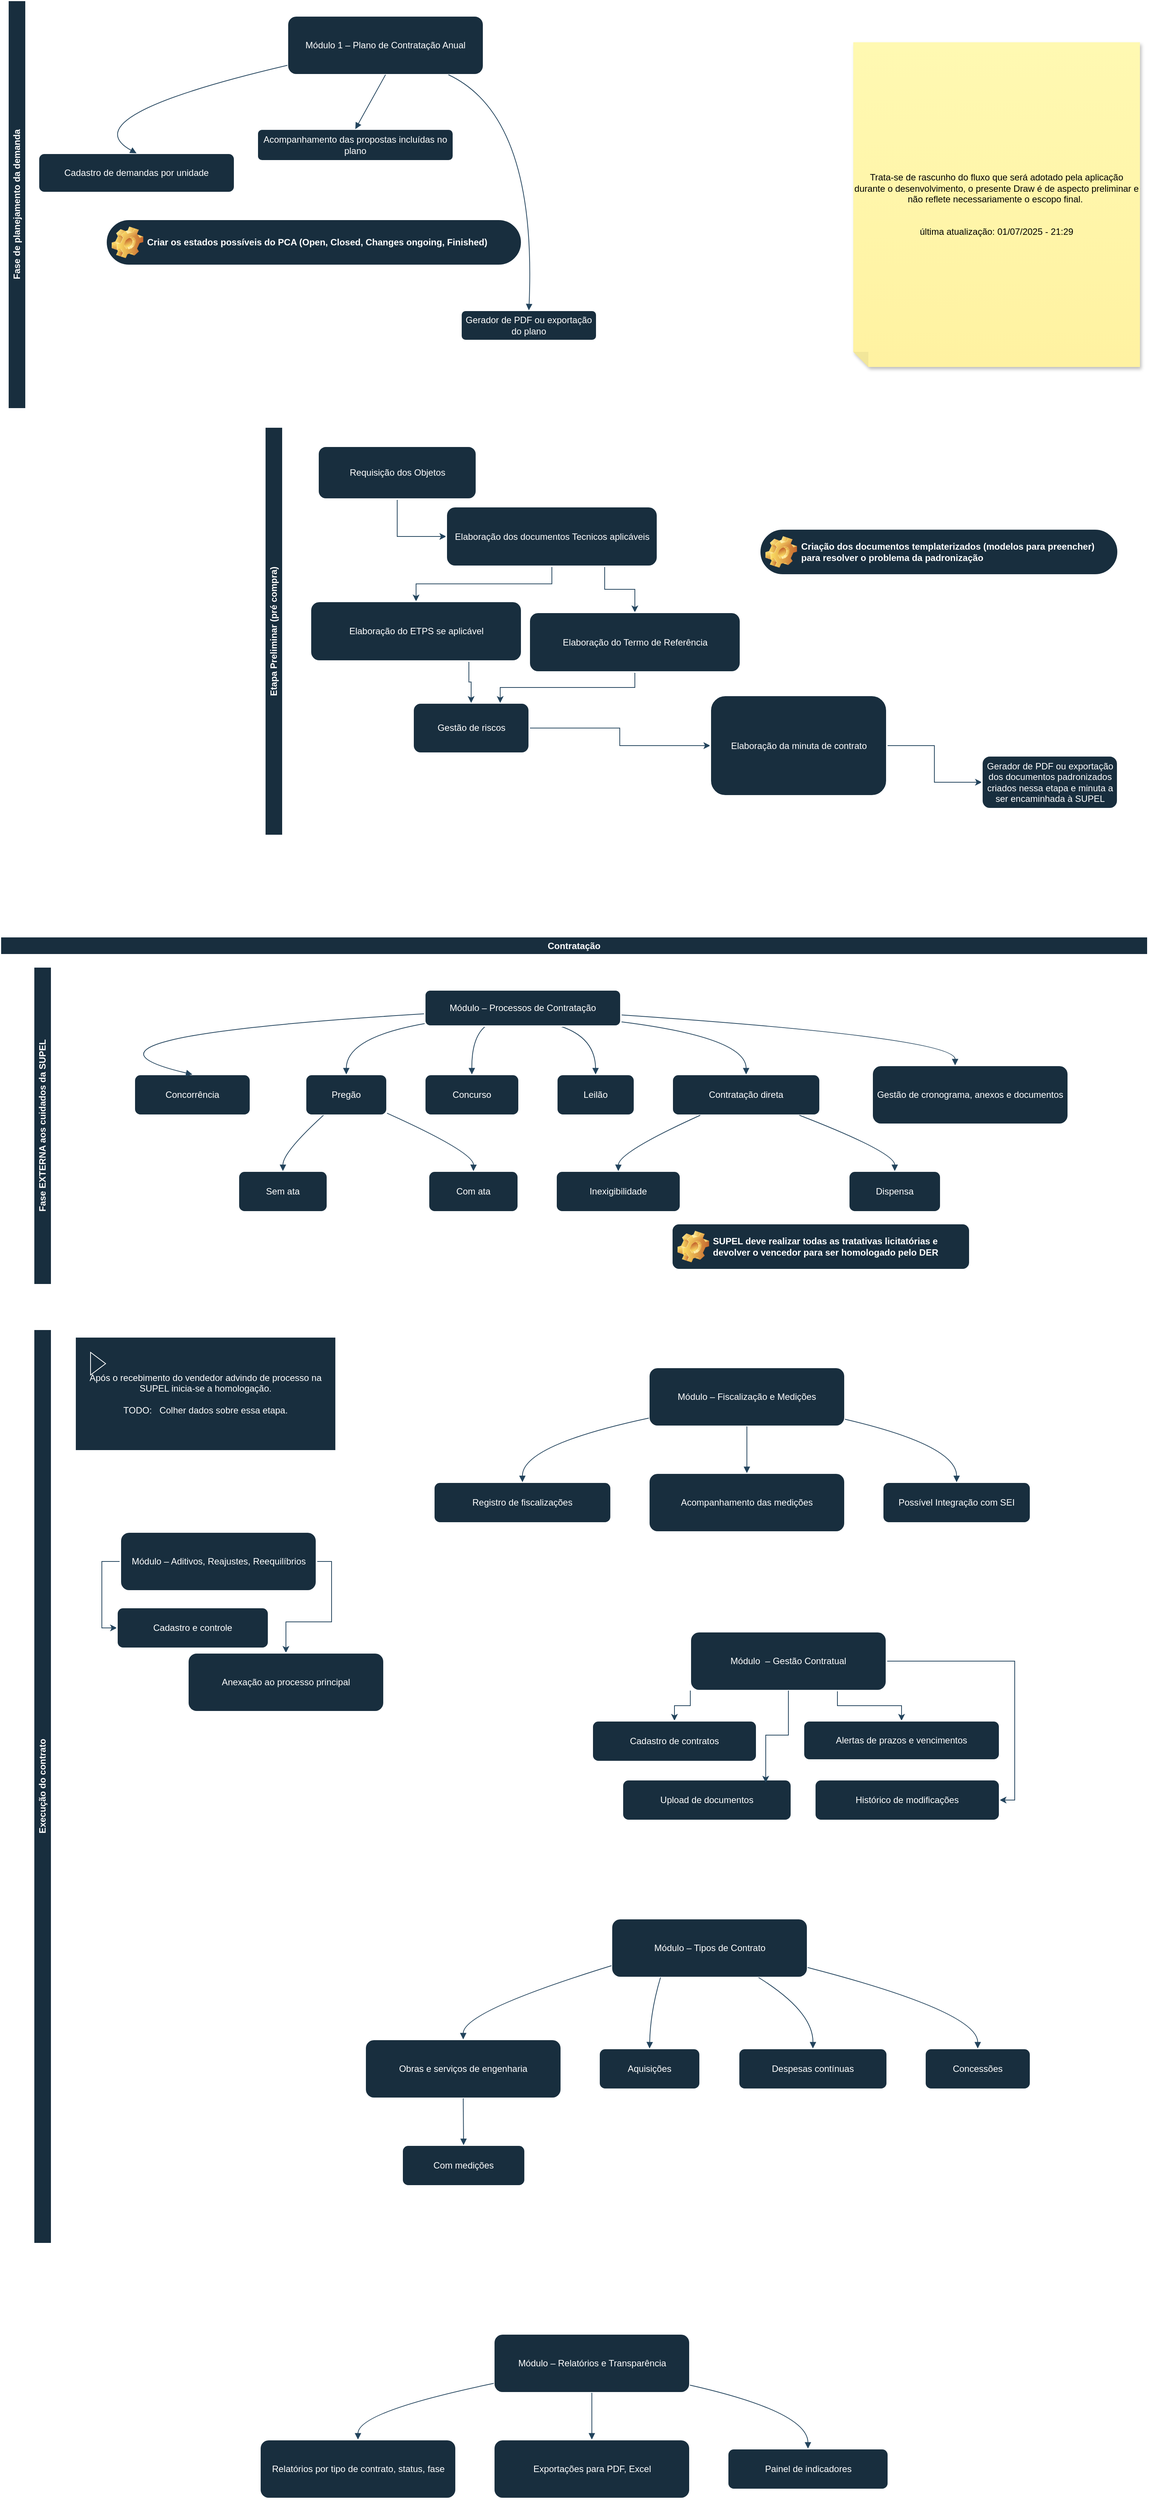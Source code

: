 <mxfile version="27.2.0">
  <diagram id="HcBuq5jWDBBeaZzb4dav" name="Página-1">
    <mxGraphModel dx="2718" dy="1019" grid="1" gridSize="10" guides="1" tooltips="1" connect="1" arrows="1" fold="1" page="1" pageScale="1" pageWidth="827" pageHeight="1169" math="0" shadow="0">
      <root>
        <mxCell id="0" />
        <mxCell id="1" parent="0" />
        <mxCell id="38" value="Módulo – Relatórios e Transparência" style="whiteSpace=wrap;strokeWidth=2;rounded=1;labelBackgroundColor=none;fillColor=#182E3E;strokeColor=#FFFFFF;fontColor=#FFFFFF;" parent="1" vertex="1">
          <mxGeometry x="-96.5" y="3110" width="260" height="78" as="geometry" />
        </mxCell>
        <mxCell id="39" value="Relatórios por tipo de contrato, status, fase" style="whiteSpace=wrap;strokeWidth=2;rounded=1;labelBackgroundColor=none;fillColor=#182E3E;strokeColor=#FFFFFF;fontColor=#FFFFFF;" parent="1" vertex="1">
          <mxGeometry x="-406.5" y="3250" width="260" height="78" as="geometry" />
        </mxCell>
        <mxCell id="40" value="Exportações para PDF, Excel" style="whiteSpace=wrap;strokeWidth=2;rounded=1;labelBackgroundColor=none;fillColor=#182E3E;strokeColor=#FFFFFF;fontColor=#FFFFFF;" parent="1" vertex="1">
          <mxGeometry x="-96.5" y="3250" width="260" height="78" as="geometry" />
        </mxCell>
        <mxCell id="41" value="Painel de indicadores" style="whiteSpace=wrap;strokeWidth=2;rounded=1;labelBackgroundColor=none;fillColor=#182E3E;strokeColor=#FFFFFF;fontColor=#FFFFFF;" parent="1" vertex="1">
          <mxGeometry x="213.5" y="3262" width="213" height="54" as="geometry" />
        </mxCell>
        <mxCell id="72" value="" style="curved=1;startArrow=none;endArrow=block;exitX=0;exitY=0.84;entryX=0.5;entryY=0;labelBackgroundColor=none;strokeColor=#23445D;fontColor=default;" parent="1" source="38" target="39" edge="1">
          <mxGeometry relative="1" as="geometry">
            <Array as="points">
              <mxPoint x="-276.5" y="3213" />
            </Array>
          </mxGeometry>
        </mxCell>
        <mxCell id="73" value="" style="curved=1;startArrow=none;endArrow=block;exitX=0.5;exitY=1;entryX=0.5;entryY=0;labelBackgroundColor=none;strokeColor=#23445D;fontColor=default;" parent="1" source="38" target="40" edge="1">
          <mxGeometry relative="1" as="geometry">
            <Array as="points" />
          </mxGeometry>
        </mxCell>
        <mxCell id="74" value="" style="curved=1;startArrow=none;endArrow=block;exitX=1;exitY=0.87;entryX=0.5;entryY=0;labelBackgroundColor=none;strokeColor=#23445D;fontColor=default;" parent="1" source="38" target="41" edge="1">
          <mxGeometry relative="1" as="geometry">
            <Array as="points">
              <mxPoint x="319.5" y="3213" />
            </Array>
          </mxGeometry>
        </mxCell>
        <mxCell id="HAM1l17IBcfT3V45FcVH-151" value="Fase de planejamento da demanda" style="swimlane;horizontal=0;whiteSpace=wrap;html=1;strokeColor=#FFFFFF;fontColor=#FFFFFF;fillColor=#182E3E;" parent="1" vertex="1">
          <mxGeometry x="-740" y="20" width="1167" height="540" as="geometry">
            <mxRectangle x="-250" y="20" width="40" height="220" as="alternateBounds" />
          </mxGeometry>
        </mxCell>
        <mxCell id="2" value="Módulo 1 – Plano de Contratação Anual" style="whiteSpace=wrap;strokeWidth=2;rounded=1;labelBackgroundColor=none;fillColor=#182E3E;strokeColor=#FFFFFF;fontColor=#FFFFFF;" parent="HAM1l17IBcfT3V45FcVH-151" vertex="1">
          <mxGeometry x="370" y="20" width="260" height="78" as="geometry" />
        </mxCell>
        <mxCell id="3" value="Cadastro de demandas por unidade" style="whiteSpace=wrap;strokeWidth=2;rounded=1;labelBackgroundColor=none;fillColor=#182E3E;strokeColor=#FFFFFF;fontColor=#FFFFFF;" parent="HAM1l17IBcfT3V45FcVH-151" vertex="1">
          <mxGeometry x="40" y="202" width="260" height="52" as="geometry" />
        </mxCell>
        <mxCell id="4" value="Acompanhamento das propostas incluídas no plano" style="whiteSpace=wrap;strokeWidth=2;rounded=1;labelBackgroundColor=none;fillColor=#182E3E;strokeColor=#FFFFFF;fontColor=#FFFFFF;" parent="HAM1l17IBcfT3V45FcVH-151" vertex="1">
          <mxGeometry x="330" y="170" width="260" height="42" as="geometry" />
        </mxCell>
        <mxCell id="5" value="Gerador de PDF ou exportação do plano" style="whiteSpace=wrap;strokeWidth=2;rounded=1;labelBackgroundColor=none;fillColor=#182E3E;strokeColor=#FFFFFF;fontColor=#FFFFFF;" parent="HAM1l17IBcfT3V45FcVH-151" vertex="1">
          <mxGeometry x="600" y="410" width="180" height="40" as="geometry" />
        </mxCell>
        <mxCell id="42" value="" style="curved=1;startArrow=none;endArrow=block;exitX=0;exitY=0.84;entryX=0.5;entryY=0;labelBackgroundColor=none;strokeColor=#23445D;fontColor=default;" parent="HAM1l17IBcfT3V45FcVH-151" source="2" target="3" edge="1">
          <mxGeometry relative="1" as="geometry">
            <Array as="points">
              <mxPoint x="81" y="153" />
            </Array>
          </mxGeometry>
        </mxCell>
        <mxCell id="43" value="" style="curved=1;startArrow=none;endArrow=block;exitX=0.5;exitY=1;entryX=0.5;entryY=0;labelBackgroundColor=none;strokeColor=#23445D;fontColor=default;" parent="HAM1l17IBcfT3V45FcVH-151" source="2" target="4" edge="1">
          <mxGeometry relative="1" as="geometry">
            <Array as="points" />
          </mxGeometry>
        </mxCell>
        <mxCell id="44" value="" style="curved=1;startArrow=none;endArrow=block;entryX=0.5;entryY=0;labelBackgroundColor=none;strokeColor=#23445D;fontColor=default;" parent="HAM1l17IBcfT3V45FcVH-151" source="2" target="5" edge="1">
          <mxGeometry relative="1" as="geometry">
            <Array as="points">
              <mxPoint x="701" y="153" />
            </Array>
          </mxGeometry>
        </mxCell>
        <mxCell id="HAM1l17IBcfT3V45FcVH-146" value="Criar os estados&amp;nbsp;&lt;span style=&quot;background-color: transparent; color: light-dark(rgb(255, 255, 255), rgb(18, 18, 18));&quot;&gt;possíveis do PCA (Open, Closed, Changes ongoing, Finished)&lt;/span&gt;" style="label;whiteSpace=wrap;html=1;image=img/clipart/Gear_128x128.png;strokeColor=#FFFFFF;fontColor=#FFFFFF;fillColor=#182E3E;arcSize=50;" parent="HAM1l17IBcfT3V45FcVH-151" vertex="1">
          <mxGeometry x="130" y="290" width="550" height="60" as="geometry" />
        </mxCell>
        <mxCell id="HAM1l17IBcfT3V45FcVH-152" value="Etapa Preliminar (pré compra)" style="swimlane;horizontal=0;whiteSpace=wrap;html=1;strokeColor=#FFFFFF;fontColor=#FFFFFF;fillColor=#182E3E;" parent="1" vertex="1">
          <mxGeometry x="-399.5" y="585" width="1170" height="540" as="geometry" />
        </mxCell>
        <mxCell id="HAM1l17IBcfT3V45FcVH-153" value="Criação dos documentos templaterizados (modelos para preencher)&lt;br&gt;para resolver o problema da padronização" style="label;whiteSpace=wrap;html=1;image=img/clipart/Gear_128x128.png;strokeColor=#FFFFFF;fontColor=#FFFFFF;fillColor=#182E3E;arcSize=50;" parent="HAM1l17IBcfT3V45FcVH-152" vertex="1">
          <mxGeometry x="656" y="135" width="474" height="60" as="geometry" />
        </mxCell>
        <mxCell id="HAM1l17IBcfT3V45FcVH-159" style="edgeStyle=orthogonalEdgeStyle;rounded=0;orthogonalLoop=1;jettySize=auto;html=1;entryX=0;entryY=0.5;entryDx=0;entryDy=0;strokeColor=#23445D;" parent="HAM1l17IBcfT3V45FcVH-152" source="HAM1l17IBcfT3V45FcVH-157" target="HAM1l17IBcfT3V45FcVH-155" edge="1">
          <mxGeometry relative="1" as="geometry" />
        </mxCell>
        <mxCell id="HAM1l17IBcfT3V45FcVH-157" value="Requisição dos Objetos" style="whiteSpace=wrap;strokeWidth=2;rounded=1;labelBackgroundColor=none;fillColor=#182E3E;strokeColor=#FFFFFF;fontColor=#FFFFFF;" parent="HAM1l17IBcfT3V45FcVH-152" vertex="1">
          <mxGeometry x="70" y="25" width="210" height="70" as="geometry" />
        </mxCell>
        <mxCell id="HAM1l17IBcfT3V45FcVH-167" style="edgeStyle=orthogonalEdgeStyle;rounded=0;orthogonalLoop=1;jettySize=auto;html=1;strokeColor=#23445D;" parent="HAM1l17IBcfT3V45FcVH-152" source="HAM1l17IBcfT3V45FcVH-156" target="HAM1l17IBcfT3V45FcVH-162" edge="1">
          <mxGeometry relative="1" as="geometry" />
        </mxCell>
        <mxCell id="HAM1l17IBcfT3V45FcVH-156" value="Gestão de riscos" style="whiteSpace=wrap;strokeWidth=2;rounded=1;labelBackgroundColor=none;fillColor=#182E3E;strokeColor=#FFFFFF;fontColor=#FFFFFF;" parent="HAM1l17IBcfT3V45FcVH-152" vertex="1">
          <mxGeometry x="196" y="365" width="154" height="66.5" as="geometry" />
        </mxCell>
        <mxCell id="HAM1l17IBcfT3V45FcVH-161" style="edgeStyle=orthogonalEdgeStyle;rounded=0;orthogonalLoop=1;jettySize=auto;html=1;entryX=0.5;entryY=0;entryDx=0;entryDy=0;strokeColor=#23445D;" parent="HAM1l17IBcfT3V45FcVH-152" source="HAM1l17IBcfT3V45FcVH-155" target="HAM1l17IBcfT3V45FcVH-160" edge="1">
          <mxGeometry relative="1" as="geometry" />
        </mxCell>
        <mxCell id="HAM1l17IBcfT3V45FcVH-164" style="edgeStyle=orthogonalEdgeStyle;rounded=0;orthogonalLoop=1;jettySize=auto;html=1;exitX=0.75;exitY=1;exitDx=0;exitDy=0;strokeColor=#23445D;" parent="HAM1l17IBcfT3V45FcVH-152" source="HAM1l17IBcfT3V45FcVH-155" target="HAM1l17IBcfT3V45FcVH-163" edge="1">
          <mxGeometry relative="1" as="geometry" />
        </mxCell>
        <mxCell id="HAM1l17IBcfT3V45FcVH-155" value="Elaboração dos documentos Tecnicos aplicáveis" style="whiteSpace=wrap;strokeWidth=2;rounded=1;labelBackgroundColor=none;fillColor=#182E3E;strokeColor=#FFFFFF;fontColor=#FFFFFF;" parent="HAM1l17IBcfT3V45FcVH-152" vertex="1">
          <mxGeometry x="240" y="105" width="280" height="79" as="geometry" />
        </mxCell>
        <mxCell id="HAM1l17IBcfT3V45FcVH-165" style="edgeStyle=orthogonalEdgeStyle;rounded=0;orthogonalLoop=1;jettySize=auto;html=1;exitX=0.75;exitY=1;exitDx=0;exitDy=0;strokeColor=#23445D;entryX=0.5;entryY=0;entryDx=0;entryDy=0;" parent="HAM1l17IBcfT3V45FcVH-152" source="HAM1l17IBcfT3V45FcVH-160" target="HAM1l17IBcfT3V45FcVH-156" edge="1">
          <mxGeometry relative="1" as="geometry" />
        </mxCell>
        <mxCell id="HAM1l17IBcfT3V45FcVH-160" value="Elaboração do ETPS se aplicável" style="whiteSpace=wrap;strokeWidth=2;rounded=1;labelBackgroundColor=none;fillColor=#182E3E;strokeColor=#FFFFFF;fontColor=#FFFFFF;" parent="HAM1l17IBcfT3V45FcVH-152" vertex="1">
          <mxGeometry x="60" y="230.5" width="280" height="79" as="geometry" />
        </mxCell>
        <mxCell id="HAM1l17IBcfT3V45FcVH-169" style="edgeStyle=orthogonalEdgeStyle;rounded=0;orthogonalLoop=1;jettySize=auto;html=1;strokeColor=#23445D;" parent="HAM1l17IBcfT3V45FcVH-152" source="HAM1l17IBcfT3V45FcVH-162" target="HAM1l17IBcfT3V45FcVH-168" edge="1">
          <mxGeometry relative="1" as="geometry" />
        </mxCell>
        <mxCell id="HAM1l17IBcfT3V45FcVH-162" value="Elaboração da minuta de contrato" style="whiteSpace=wrap;strokeWidth=2;rounded=1;labelBackgroundColor=none;fillColor=#182E3E;strokeColor=#FFFFFF;fontColor=#FFFFFF;" parent="HAM1l17IBcfT3V45FcVH-152" vertex="1">
          <mxGeometry x="590" y="355" width="234" height="133" as="geometry" />
        </mxCell>
        <mxCell id="HAM1l17IBcfT3V45FcVH-166" style="edgeStyle=orthogonalEdgeStyle;rounded=0;orthogonalLoop=1;jettySize=auto;html=1;exitX=0.5;exitY=1;exitDx=0;exitDy=0;strokeColor=#23445D;entryX=0.75;entryY=0;entryDx=0;entryDy=0;" parent="HAM1l17IBcfT3V45FcVH-152" source="HAM1l17IBcfT3V45FcVH-163" target="HAM1l17IBcfT3V45FcVH-156" edge="1">
          <mxGeometry relative="1" as="geometry">
            <mxPoint x="400" y="420" as="targetPoint" />
          </mxGeometry>
        </mxCell>
        <mxCell id="HAM1l17IBcfT3V45FcVH-163" value="Elaboração do Termo de Referência" style="whiteSpace=wrap;strokeWidth=2;rounded=1;labelBackgroundColor=none;fillColor=#182E3E;strokeColor=#FFFFFF;fontColor=#FFFFFF;" parent="HAM1l17IBcfT3V45FcVH-152" vertex="1">
          <mxGeometry x="350" y="245" width="280" height="79" as="geometry" />
        </mxCell>
        <mxCell id="HAM1l17IBcfT3V45FcVH-168" value="Gerador de PDF ou exportação dos documentos padronizados criados nessa etapa e minuta a ser encaminhada à SUPEL" style="whiteSpace=wrap;strokeWidth=2;rounded=1;labelBackgroundColor=none;fillColor=#182E3E;strokeColor=#FFFFFF;fontColor=#FFFFFF;" parent="HAM1l17IBcfT3V45FcVH-152" vertex="1">
          <mxGeometry x="950" y="435" width="180" height="70" as="geometry" />
        </mxCell>
        <mxCell id="uAvnOAVexBLQ8HgYREnK-74" value="Contratação" style="swimlane;whiteSpace=wrap;html=1;strokeColor=#FFFFFF;fontColor=#FFFFFF;fillColor=#182E3E;" vertex="1" parent="1">
          <mxGeometry x="-750" y="1260" width="1520" height="1730" as="geometry" />
        </mxCell>
        <mxCell id="HAM1l17IBcfT3V45FcVH-170" value="Fase EXTERNA aos cuidados da SUPEL" style="swimlane;horizontal=0;whiteSpace=wrap;html=1;strokeColor=#FFFFFF;fontColor=#FFFFFF;fillColor=#182E3E;" parent="uAvnOAVexBLQ8HgYREnK-74" vertex="1">
          <mxGeometry x="44" y="40" width="1406.5" height="420" as="geometry" />
        </mxCell>
        <mxCell id="HAM1l17IBcfT3V45FcVH-120" value="Gestão de cronograma, anexos e documentos" style="whiteSpace=wrap;strokeWidth=2;rounded=1;labelBackgroundColor=none;fillColor=#182E3E;strokeColor=#FFFFFF;fontColor=#FFFFFF;" parent="HAM1l17IBcfT3V45FcVH-170" vertex="1">
          <mxGeometry x="1111" y="130" width="260" height="78" as="geometry" />
        </mxCell>
        <mxCell id="HAM1l17IBcfT3V45FcVH-121" value="Concorrência" style="whiteSpace=wrap;strokeWidth=2;rounded=1;labelBackgroundColor=none;fillColor=#182E3E;strokeColor=#FFFFFF;fontColor=#FFFFFF;" parent="HAM1l17IBcfT3V45FcVH-170" vertex="1">
          <mxGeometry x="133" y="142" width="154" height="54" as="geometry" />
        </mxCell>
        <mxCell id="HAM1l17IBcfT3V45FcVH-123" value="Pregão" style="whiteSpace=wrap;strokeWidth=2;rounded=1;labelBackgroundColor=none;fillColor=#182E3E;strokeColor=#FFFFFF;fontColor=#FFFFFF;" parent="HAM1l17IBcfT3V45FcVH-170" vertex="1">
          <mxGeometry x="360" y="142" width="108" height="54" as="geometry" />
        </mxCell>
        <mxCell id="HAM1l17IBcfT3V45FcVH-124" value="Sem ata" style="whiteSpace=wrap;strokeWidth=2;rounded=1;labelBackgroundColor=none;fillColor=#182E3E;strokeColor=#FFFFFF;fontColor=#FFFFFF;" parent="HAM1l17IBcfT3V45FcVH-170" vertex="1">
          <mxGeometry x="271" y="270" width="118" height="54" as="geometry" />
        </mxCell>
        <mxCell id="HAM1l17IBcfT3V45FcVH-125" value="Com ata" style="whiteSpace=wrap;strokeWidth=2;rounded=1;labelBackgroundColor=none;fillColor=#182E3E;strokeColor=#FFFFFF;fontColor=#FFFFFF;" parent="HAM1l17IBcfT3V45FcVH-170" vertex="1">
          <mxGeometry x="523" y="270" width="119" height="54" as="geometry" />
        </mxCell>
        <mxCell id="HAM1l17IBcfT3V45FcVH-126" value="Concurso" style="whiteSpace=wrap;strokeWidth=2;rounded=1;labelBackgroundColor=none;fillColor=#182E3E;strokeColor=#FFFFFF;fontColor=#FFFFFF;" parent="HAM1l17IBcfT3V45FcVH-170" vertex="1">
          <mxGeometry x="518" y="142" width="125" height="54" as="geometry" />
        </mxCell>
        <mxCell id="HAM1l17IBcfT3V45FcVH-127" value="Leilão" style="whiteSpace=wrap;strokeWidth=2;rounded=1;labelBackgroundColor=none;fillColor=#182E3E;strokeColor=#FFFFFF;fontColor=#FFFFFF;" parent="HAM1l17IBcfT3V45FcVH-170" vertex="1">
          <mxGeometry x="693" y="142" width="103" height="54" as="geometry" />
        </mxCell>
        <mxCell id="HAM1l17IBcfT3V45FcVH-128" value="Contratação direta" style="whiteSpace=wrap;strokeWidth=2;rounded=1;labelBackgroundColor=none;fillColor=#182E3E;strokeColor=#FFFFFF;fontColor=#FFFFFF;" parent="HAM1l17IBcfT3V45FcVH-170" vertex="1">
          <mxGeometry x="846" y="142" width="196" height="54" as="geometry" />
        </mxCell>
        <mxCell id="HAM1l17IBcfT3V45FcVH-129" value="Inexigibilidade" style="whiteSpace=wrap;strokeWidth=2;rounded=1;labelBackgroundColor=none;fillColor=#182E3E;strokeColor=#FFFFFF;fontColor=#FFFFFF;" parent="HAM1l17IBcfT3V45FcVH-170" vertex="1">
          <mxGeometry x="692" y="270" width="165" height="54" as="geometry" />
        </mxCell>
        <mxCell id="HAM1l17IBcfT3V45FcVH-130" value="Dispensa" style="whiteSpace=wrap;strokeWidth=2;rounded=1;labelBackgroundColor=none;fillColor=#182E3E;strokeColor=#FFFFFF;fontColor=#FFFFFF;" parent="HAM1l17IBcfT3V45FcVH-170" vertex="1">
          <mxGeometry x="1080" y="270" width="122" height="54" as="geometry" />
        </mxCell>
        <mxCell id="HAM1l17IBcfT3V45FcVH-131" value="" style="curved=1;startArrow=none;endArrow=block;exitX=0;exitY=0.66;entryX=0.5;entryY=0;labelBackgroundColor=none;strokeColor=#23445D;fontColor=default;" parent="HAM1l17IBcfT3V45FcVH-170" source="HAM1l17IBcfT3V45FcVH-142" target="HAM1l17IBcfT3V45FcVH-121" edge="1">
          <mxGeometry relative="1" as="geometry">
            <Array as="points">
              <mxPoint y="93" />
            </Array>
          </mxGeometry>
        </mxCell>
        <mxCell id="HAM1l17IBcfT3V45FcVH-133" value="" style="curved=1;startArrow=none;endArrow=block;exitX=0;exitY=0.93;entryX=0.5;entryY=0;labelBackgroundColor=none;strokeColor=#23445D;fontColor=default;" parent="HAM1l17IBcfT3V45FcVH-170" source="HAM1l17IBcfT3V45FcVH-142" target="HAM1l17IBcfT3V45FcVH-123" edge="1">
          <mxGeometry relative="1" as="geometry">
            <Array as="points">
              <mxPoint x="414" y="93" />
            </Array>
          </mxGeometry>
        </mxCell>
        <mxCell id="HAM1l17IBcfT3V45FcVH-134" value="" style="curved=1;startArrow=none;endArrow=block;exitX=0.22;exitY=1;entryX=0.5;entryY=0;labelBackgroundColor=none;strokeColor=#23445D;fontColor=default;" parent="HAM1l17IBcfT3V45FcVH-170" source="HAM1l17IBcfT3V45FcVH-123" target="HAM1l17IBcfT3V45FcVH-124" edge="1">
          <mxGeometry relative="1" as="geometry">
            <Array as="points">
              <mxPoint x="330" y="245" />
            </Array>
          </mxGeometry>
        </mxCell>
        <mxCell id="HAM1l17IBcfT3V45FcVH-135" value="" style="curved=1;startArrow=none;endArrow=block;exitX=1;exitY=0.95;entryX=0.5;entryY=0;labelBackgroundColor=none;strokeColor=#23445D;fontColor=default;" parent="HAM1l17IBcfT3V45FcVH-170" source="HAM1l17IBcfT3V45FcVH-123" target="HAM1l17IBcfT3V45FcVH-125" edge="1">
          <mxGeometry relative="1" as="geometry">
            <Array as="points">
              <mxPoint x="583" y="245" />
            </Array>
          </mxGeometry>
        </mxCell>
        <mxCell id="HAM1l17IBcfT3V45FcVH-136" value="" style="curved=1;startArrow=none;endArrow=block;exitX=0.31;exitY=1;entryX=0.5;entryY=0;labelBackgroundColor=none;strokeColor=#23445D;fontColor=default;" parent="HAM1l17IBcfT3V45FcVH-170" source="HAM1l17IBcfT3V45FcVH-142" target="HAM1l17IBcfT3V45FcVH-126" edge="1">
          <mxGeometry relative="1" as="geometry">
            <Array as="points">
              <mxPoint x="580" y="93" />
            </Array>
          </mxGeometry>
        </mxCell>
        <mxCell id="HAM1l17IBcfT3V45FcVH-137" value="" style="curved=1;startArrow=none;endArrow=block;exitX=0.69;exitY=1;entryX=0.5;entryY=0;labelBackgroundColor=none;strokeColor=#23445D;fontColor=default;" parent="HAM1l17IBcfT3V45FcVH-170" source="HAM1l17IBcfT3V45FcVH-142" target="HAM1l17IBcfT3V45FcVH-127" edge="1">
          <mxGeometry relative="1" as="geometry">
            <Array as="points">
              <mxPoint x="744" y="93" />
            </Array>
          </mxGeometry>
        </mxCell>
        <mxCell id="HAM1l17IBcfT3V45FcVH-138" value="" style="curved=1;startArrow=none;endArrow=block;exitX=1;exitY=0.88;entryX=0.5;entryY=0;labelBackgroundColor=none;strokeColor=#23445D;fontColor=default;" parent="HAM1l17IBcfT3V45FcVH-170" source="HAM1l17IBcfT3V45FcVH-142" target="HAM1l17IBcfT3V45FcVH-128" edge="1">
          <mxGeometry relative="1" as="geometry">
            <Array as="points">
              <mxPoint x="944" y="93" />
            </Array>
          </mxGeometry>
        </mxCell>
        <mxCell id="HAM1l17IBcfT3V45FcVH-139" value="" style="curved=1;startArrow=none;endArrow=block;exitX=0.19;exitY=1;entryX=0.5;entryY=0;labelBackgroundColor=none;strokeColor=#23445D;fontColor=default;" parent="HAM1l17IBcfT3V45FcVH-170" source="HAM1l17IBcfT3V45FcVH-128" target="HAM1l17IBcfT3V45FcVH-129" edge="1">
          <mxGeometry relative="1" as="geometry">
            <Array as="points">
              <mxPoint x="775" y="245" />
            </Array>
          </mxGeometry>
        </mxCell>
        <mxCell id="HAM1l17IBcfT3V45FcVH-140" value="" style="curved=1;startArrow=none;endArrow=block;exitX=0.86;exitY=1;entryX=0.5;entryY=0;labelBackgroundColor=none;strokeColor=#23445D;fontColor=default;" parent="HAM1l17IBcfT3V45FcVH-170" source="HAM1l17IBcfT3V45FcVH-128" target="HAM1l17IBcfT3V45FcVH-130" edge="1">
          <mxGeometry relative="1" as="geometry">
            <Array as="points">
              <mxPoint x="1141" y="245" />
            </Array>
          </mxGeometry>
        </mxCell>
        <mxCell id="HAM1l17IBcfT3V45FcVH-141" value="" style="curved=1;startArrow=none;endArrow=block;exitX=1;exitY=0.69;entryX=0.5;entryY=0;labelBackgroundColor=none;strokeColor=#23445D;fontColor=default;" parent="HAM1l17IBcfT3V45FcVH-170" source="HAM1l17IBcfT3V45FcVH-142" edge="1">
          <mxGeometry relative="1" as="geometry">
            <Array as="points">
              <mxPoint x="1221" y="93" />
            </Array>
            <mxPoint x="1221" y="130" as="targetPoint" />
          </mxGeometry>
        </mxCell>
        <mxCell id="HAM1l17IBcfT3V45FcVH-142" value="Módulo – Processos de Contratação" style="whiteSpace=wrap;strokeWidth=2;rounded=1;labelBackgroundColor=none;fillColor=#182E3E;strokeColor=#FFFFFF;fontColor=#FFFFFF;" parent="HAM1l17IBcfT3V45FcVH-170" vertex="1">
          <mxGeometry x="518" y="30" width="260" height="48" as="geometry" />
        </mxCell>
        <mxCell id="uAvnOAVexBLQ8HgYREnK-83" value="SUPEL deve realizar todas as tratativas licitatórias e devolver o vencedor para ser homologado pelo DER" style="label;whiteSpace=wrap;html=1;image=img/clipart/Gear_128x128.png;strokeColor=#FFFFFF;fontColor=#FFFFFF;fillColor=#182E3E;" vertex="1" parent="HAM1l17IBcfT3V45FcVH-170">
          <mxGeometry x="846" y="340" width="394" height="60" as="geometry" />
        </mxCell>
        <mxCell id="uAvnOAVexBLQ8HgYREnK-75" value="Execução do contrato" style="swimlane;horizontal=0;whiteSpace=wrap;html=1;strokeColor=#FFFFFF;fontColor=#FFFFFF;fillColor=#182E3E;" vertex="1" parent="uAvnOAVexBLQ8HgYREnK-74">
          <mxGeometry x="44" y="520" width="1330" height="1210" as="geometry" />
        </mxCell>
        <mxCell id="uAvnOAVexBLQ8HgYREnK-76" style="edgeStyle=orthogonalEdgeStyle;rounded=0;orthogonalLoop=1;jettySize=auto;html=1;exitX=0;exitY=1;exitDx=0;exitDy=0;entryX=0.5;entryY=0;entryDx=0;entryDy=0;strokeColor=#23445D;" edge="1" parent="uAvnOAVexBLQ8HgYREnK-75" source="25" target="26">
          <mxGeometry relative="1" as="geometry" />
        </mxCell>
        <mxCell id="uAvnOAVexBLQ8HgYREnK-79" style="edgeStyle=orthogonalEdgeStyle;rounded=0;orthogonalLoop=1;jettySize=auto;html=1;exitX=0.75;exitY=1;exitDx=0;exitDy=0;strokeColor=#23445D;" edge="1" parent="uAvnOAVexBLQ8HgYREnK-75" source="25" target="28">
          <mxGeometry relative="1" as="geometry" />
        </mxCell>
        <mxCell id="uAvnOAVexBLQ8HgYREnK-80" style="edgeStyle=orthogonalEdgeStyle;rounded=0;orthogonalLoop=1;jettySize=auto;html=1;exitX=1;exitY=0.5;exitDx=0;exitDy=0;entryX=1;entryY=0.5;entryDx=0;entryDy=0;strokeColor=#23445D;" edge="1" parent="uAvnOAVexBLQ8HgYREnK-75" source="25" target="29">
          <mxGeometry relative="1" as="geometry" />
        </mxCell>
        <mxCell id="25" value="Módulo  – Gestão Contratual" style="whiteSpace=wrap;strokeWidth=2;rounded=1;labelBackgroundColor=none;fillColor=#182E3E;strokeColor=#FFFFFF;fontColor=#FFFFFF;" parent="uAvnOAVexBLQ8HgYREnK-75" vertex="1">
          <mxGeometry x="870" y="400" width="260" height="78" as="geometry" />
        </mxCell>
        <mxCell id="26" value="Cadastro de contratos" style="whiteSpace=wrap;strokeWidth=2;rounded=1;labelBackgroundColor=none;fillColor=#182E3E;strokeColor=#FFFFFF;fontColor=#FFFFFF;" parent="uAvnOAVexBLQ8HgYREnK-75" vertex="1">
          <mxGeometry x="740" y="518" width="218" height="54" as="geometry" />
        </mxCell>
        <mxCell id="27" value="Upload de documentos" style="whiteSpace=wrap;strokeWidth=2;rounded=1;labelBackgroundColor=none;fillColor=#182E3E;strokeColor=#FFFFFF;fontColor=#FFFFFF;" parent="uAvnOAVexBLQ8HgYREnK-75" vertex="1">
          <mxGeometry x="780" y="596" width="224" height="54" as="geometry" />
        </mxCell>
        <mxCell id="28" value="Alertas de prazos e vencimentos" style="whiteSpace=wrap;strokeWidth=2;rounded=1;labelBackgroundColor=none;fillColor=#182E3E;strokeColor=#FFFFFF;fontColor=#FFFFFF;" parent="uAvnOAVexBLQ8HgYREnK-75" vertex="1">
          <mxGeometry x="1020" y="518" width="260" height="52" as="geometry" />
        </mxCell>
        <mxCell id="29" value="Histórico de modificações" style="whiteSpace=wrap;strokeWidth=2;rounded=1;labelBackgroundColor=none;fillColor=#182E3E;strokeColor=#FFFFFF;fontColor=#FFFFFF;" parent="uAvnOAVexBLQ8HgYREnK-75" vertex="1">
          <mxGeometry x="1035" y="596" width="245" height="54" as="geometry" />
        </mxCell>
        <mxCell id="uAvnOAVexBLQ8HgYREnK-78" style="edgeStyle=orthogonalEdgeStyle;rounded=0;orthogonalLoop=1;jettySize=auto;html=1;exitX=0.5;exitY=1;exitDx=0;exitDy=0;entryX=0.848;entryY=0.074;entryDx=0;entryDy=0;entryPerimeter=0;strokeColor=#23445D;" edge="1" parent="uAvnOAVexBLQ8HgYREnK-75" source="25" target="27">
          <mxGeometry relative="1" as="geometry" />
        </mxCell>
        <mxCell id="30" value="Módulo – Fiscalização e Medições" style="whiteSpace=wrap;strokeWidth=2;rounded=1;labelBackgroundColor=none;fillColor=#182E3E;strokeColor=#FFFFFF;fontColor=#FFFFFF;" parent="uAvnOAVexBLQ8HgYREnK-75" vertex="1">
          <mxGeometry x="815" y="50" width="260" height="78" as="geometry" />
        </mxCell>
        <mxCell id="31" value="Registro de fiscalizações" style="whiteSpace=wrap;strokeWidth=2;rounded=1;labelBackgroundColor=none;fillColor=#182E3E;strokeColor=#FFFFFF;fontColor=#FFFFFF;" parent="uAvnOAVexBLQ8HgYREnK-75" vertex="1">
          <mxGeometry x="530" y="202" width="235" height="54" as="geometry" />
        </mxCell>
        <mxCell id="32" value="Acompanhamento das medições" style="whiteSpace=wrap;strokeWidth=2;rounded=1;labelBackgroundColor=none;fillColor=#182E3E;strokeColor=#FFFFFF;fontColor=#FFFFFF;" parent="uAvnOAVexBLQ8HgYREnK-75" vertex="1">
          <mxGeometry x="815" y="190" width="260" height="78" as="geometry" />
        </mxCell>
        <mxCell id="33" value="Possível Integração com SEI" style="whiteSpace=wrap;strokeWidth=2;rounded=1;labelBackgroundColor=none;fillColor=#182E3E;strokeColor=#FFFFFF;fontColor=#FFFFFF;" parent="uAvnOAVexBLQ8HgYREnK-75" vertex="1">
          <mxGeometry x="1125" y="202" width="196" height="54" as="geometry" />
        </mxCell>
        <mxCell id="66" value="" style="curved=1;startArrow=none;endArrow=block;exitX=0;exitY=0.86;entryX=0.5;entryY=0;labelBackgroundColor=none;strokeColor=#23445D;fontColor=default;" parent="uAvnOAVexBLQ8HgYREnK-75" source="30" target="31" edge="1">
          <mxGeometry relative="1" as="geometry">
            <Array as="points">
              <mxPoint x="647" y="153" />
            </Array>
          </mxGeometry>
        </mxCell>
        <mxCell id="67" value="" style="curved=1;startArrow=none;endArrow=block;exitX=0.5;exitY=1;entryX=0.5;entryY=0;labelBackgroundColor=none;strokeColor=#23445D;fontColor=default;" parent="uAvnOAVexBLQ8HgYREnK-75" source="30" target="32" edge="1">
          <mxGeometry relative="1" as="geometry">
            <Array as="points" />
          </mxGeometry>
        </mxCell>
        <mxCell id="68" value="" style="curved=1;startArrow=none;endArrow=block;exitX=1;exitY=0.88;entryX=0.5;entryY=0;labelBackgroundColor=none;strokeColor=#23445D;fontColor=default;" parent="uAvnOAVexBLQ8HgYREnK-75" source="30" target="33" edge="1">
          <mxGeometry relative="1" as="geometry">
            <Array as="points">
              <mxPoint x="1223" y="153" />
            </Array>
          </mxGeometry>
        </mxCell>
        <mxCell id="uAvnOAVexBLQ8HgYREnK-81" style="edgeStyle=orthogonalEdgeStyle;rounded=0;orthogonalLoop=1;jettySize=auto;html=1;exitX=0;exitY=0.5;exitDx=0;exitDy=0;entryX=0;entryY=0.5;entryDx=0;entryDy=0;strokeColor=#23445D;" edge="1" parent="uAvnOAVexBLQ8HgYREnK-75" source="34" target="35">
          <mxGeometry relative="1" as="geometry" />
        </mxCell>
        <mxCell id="uAvnOAVexBLQ8HgYREnK-82" style="edgeStyle=orthogonalEdgeStyle;rounded=0;orthogonalLoop=1;jettySize=auto;html=1;exitX=1;exitY=0.5;exitDx=0;exitDy=0;strokeColor=#23445D;" edge="1" parent="uAvnOAVexBLQ8HgYREnK-75" source="34" target="37">
          <mxGeometry relative="1" as="geometry" />
        </mxCell>
        <mxCell id="34" value="Módulo – Aditivos, Reajustes, Reequilíbrios" style="whiteSpace=wrap;strokeWidth=2;rounded=1;labelBackgroundColor=none;fillColor=#182E3E;strokeColor=#FFFFFF;fontColor=#FFFFFF;" parent="uAvnOAVexBLQ8HgYREnK-75" vertex="1">
          <mxGeometry x="114.5" y="268" width="260" height="78" as="geometry" />
        </mxCell>
        <mxCell id="35" value="Cadastro e controle" style="whiteSpace=wrap;strokeWidth=2;rounded=1;labelBackgroundColor=none;fillColor=#182E3E;strokeColor=#FFFFFF;fontColor=#FFFFFF;" parent="uAvnOAVexBLQ8HgYREnK-75" vertex="1">
          <mxGeometry x="110" y="368" width="201" height="54" as="geometry" />
        </mxCell>
        <mxCell id="37" value="Anexação ao processo principal" style="whiteSpace=wrap;strokeWidth=2;rounded=1;labelBackgroundColor=none;fillColor=#182E3E;strokeColor=#FFFFFF;fontColor=#FFFFFF;" parent="uAvnOAVexBLQ8HgYREnK-75" vertex="1">
          <mxGeometry x="204" y="428" width="260" height="78" as="geometry" />
        </mxCell>
        <mxCell id="19" value="Módulo – Tipos de Contrato" style="whiteSpace=wrap;strokeWidth=2;rounded=1;labelBackgroundColor=none;fillColor=#182E3E;strokeColor=#FFFFFF;fontColor=#FFFFFF;" parent="uAvnOAVexBLQ8HgYREnK-75" vertex="1">
          <mxGeometry x="765.5" y="780" width="260" height="78" as="geometry" />
        </mxCell>
        <mxCell id="20" value="Obras e serviços de engenharia" style="whiteSpace=wrap;strokeWidth=2;rounded=1;labelBackgroundColor=none;fillColor=#182E3E;strokeColor=#FFFFFF;fontColor=#FFFFFF;" parent="uAvnOAVexBLQ8HgYREnK-75" vertex="1">
          <mxGeometry x="439" y="940" width="260" height="78" as="geometry" />
        </mxCell>
        <mxCell id="21" value="Com medições" style="whiteSpace=wrap;strokeWidth=2;rounded=1;labelBackgroundColor=none;fillColor=#182E3E;strokeColor=#FFFFFF;fontColor=#FFFFFF;" parent="uAvnOAVexBLQ8HgYREnK-75" vertex="1">
          <mxGeometry x="488" y="1080" width="163" height="54" as="geometry" />
        </mxCell>
        <mxCell id="22" value="Aquisições" style="whiteSpace=wrap;strokeWidth=2;rounded=1;labelBackgroundColor=none;fillColor=#182E3E;strokeColor=#FFFFFF;fontColor=#FFFFFF;" parent="uAvnOAVexBLQ8HgYREnK-75" vertex="1">
          <mxGeometry x="749" y="952" width="134" height="54" as="geometry" />
        </mxCell>
        <mxCell id="23" value="Despesas contínuas" style="whiteSpace=wrap;strokeWidth=2;rounded=1;labelBackgroundColor=none;fillColor=#182E3E;strokeColor=#FFFFFF;fontColor=#FFFFFF;" parent="uAvnOAVexBLQ8HgYREnK-75" vertex="1">
          <mxGeometry x="934" y="952" width="197" height="54" as="geometry" />
        </mxCell>
        <mxCell id="24" value="Concessões" style="whiteSpace=wrap;strokeWidth=2;rounded=1;labelBackgroundColor=none;fillColor=#182E3E;strokeColor=#FFFFFF;fontColor=#FFFFFF;" parent="uAvnOAVexBLQ8HgYREnK-75" vertex="1">
          <mxGeometry x="1181" y="952" width="140" height="54" as="geometry" />
        </mxCell>
        <mxCell id="57" value="" style="curved=1;startArrow=none;endArrow=block;exitX=0;exitY=0.8;entryX=0.5;entryY=0;labelBackgroundColor=none;strokeColor=#23445D;fontColor=default;" parent="uAvnOAVexBLQ8HgYREnK-75" source="19" target="20" edge="1">
          <mxGeometry relative="1" as="geometry">
            <Array as="points">
              <mxPoint x="569" y="903" />
            </Array>
          </mxGeometry>
        </mxCell>
        <mxCell id="58" value="" style="curved=1;startArrow=none;endArrow=block;exitX=0.5;exitY=1;entryX=0.5;entryY=0;labelBackgroundColor=none;strokeColor=#23445D;fontColor=default;" parent="uAvnOAVexBLQ8HgYREnK-75" source="20" target="21" edge="1">
          <mxGeometry relative="1" as="geometry">
            <Array as="points" />
          </mxGeometry>
        </mxCell>
        <mxCell id="59" value="" style="curved=1;startArrow=none;endArrow=block;exitX=0.25;exitY=1;entryX=0.5;entryY=0;labelBackgroundColor=none;strokeColor=#23445D;fontColor=default;" parent="uAvnOAVexBLQ8HgYREnK-75" source="19" target="22" edge="1">
          <mxGeometry relative="1" as="geometry">
            <Array as="points">
              <mxPoint x="817" y="903" />
            </Array>
          </mxGeometry>
        </mxCell>
        <mxCell id="60" value="" style="curved=1;startArrow=none;endArrow=block;exitX=0.75;exitY=1;entryX=0.5;entryY=0;labelBackgroundColor=none;strokeColor=#23445D;fontColor=default;" parent="uAvnOAVexBLQ8HgYREnK-75" source="19" target="23" edge="1">
          <mxGeometry relative="1" as="geometry">
            <Array as="points">
              <mxPoint x="1033" y="903" />
            </Array>
          </mxGeometry>
        </mxCell>
        <mxCell id="61" value="" style="curved=1;startArrow=none;endArrow=block;exitX=1;exitY=0.83;entryX=0.5;entryY=0;labelBackgroundColor=none;strokeColor=#23445D;fontColor=default;" parent="uAvnOAVexBLQ8HgYREnK-75" source="19" target="24" edge="1">
          <mxGeometry relative="1" as="geometry">
            <Array as="points">
              <mxPoint x="1251" y="903" />
            </Array>
          </mxGeometry>
        </mxCell>
        <mxCell id="uAvnOAVexBLQ8HgYREnK-85" value="Após o recebimento do vendedor advindo de processo na SUPEL inicia-se a homologação.&lt;br&gt;&lt;br&gt;TODO:&amp;nbsp; &amp;nbsp;Colher dados sobre essa etapa." style="html=1;whiteSpace=wrap;container=1;recursiveResize=0;collapsible=0;strokeColor=#FFFFFF;fontColor=#FFFFFF;fillColor=#182E3E;" vertex="1" parent="uAvnOAVexBLQ8HgYREnK-75">
          <mxGeometry x="55" y="10" width="345" height="150" as="geometry" />
        </mxCell>
        <mxCell id="uAvnOAVexBLQ8HgYREnK-86" value="" style="triangle;html=1;whiteSpace=wrap;strokeColor=#FFFFFF;fontColor=#FFFFFF;fillColor=#182E3E;" vertex="1" parent="uAvnOAVexBLQ8HgYREnK-85">
          <mxGeometry x="20" y="20" width="20" height="30" as="geometry" />
        </mxCell>
        <mxCell id="uAvnOAVexBLQ8HgYREnK-87" value="Trata-se de rascunho do fluxo que será adotado pela aplicação durante o desenvolvimento, o presente Draw é de aspecto preliminar e não reflete necessariamente o escopo final.&amp;nbsp;&lt;div&gt;&lt;br&gt;&lt;/div&gt;&lt;div&gt;&lt;br&gt;&lt;/div&gt;&lt;div&gt;última atualização: 01/07/2025 - 21:29&lt;/div&gt;" style="shape=note;whiteSpace=wrap;html=1;backgroundOutline=1;fontColor=#000000;darkOpacity=0.05;fillColor=#FFF9B2;strokeColor=none;fillStyle=solid;direction=west;gradientDirection=north;gradientColor=#FFF2A1;shadow=1;size=20;pointerEvents=1;" vertex="1" parent="1">
          <mxGeometry x="380" y="75" width="380" height="430" as="geometry" />
        </mxCell>
      </root>
    </mxGraphModel>
  </diagram>
</mxfile>
